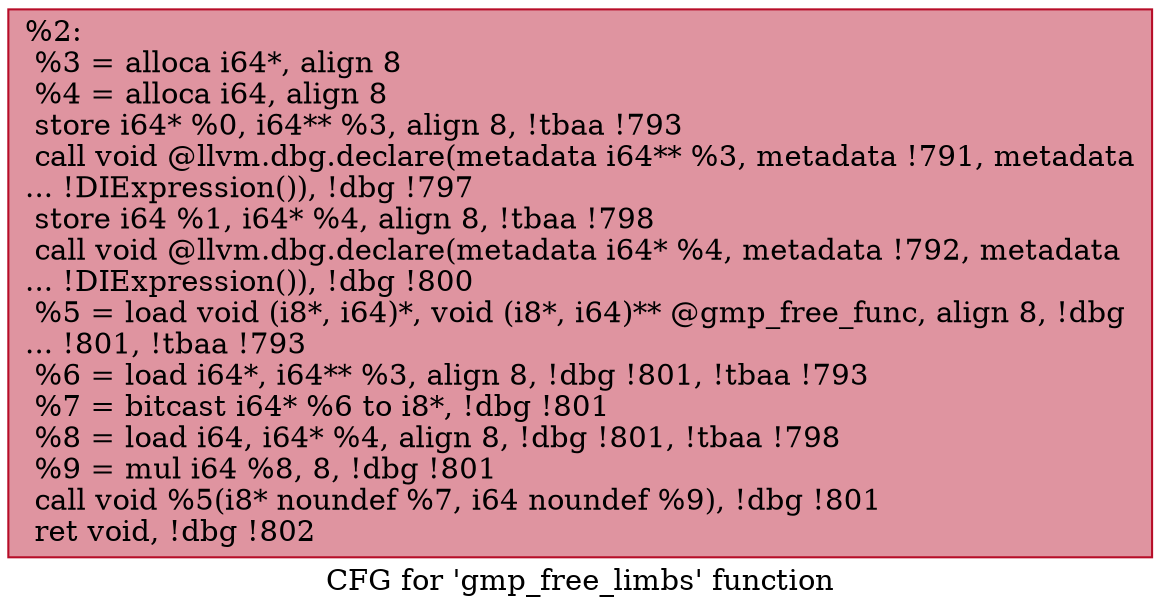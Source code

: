 digraph "CFG for 'gmp_free_limbs' function" {
	label="CFG for 'gmp_free_limbs' function";

	Node0x2615be0 [shape=record,color="#b70d28ff", style=filled, fillcolor="#b70d2870",label="{%2:\l  %3 = alloca i64*, align 8\l  %4 = alloca i64, align 8\l  store i64* %0, i64** %3, align 8, !tbaa !793\l  call void @llvm.dbg.declare(metadata i64** %3, metadata !791, metadata\l... !DIExpression()), !dbg !797\l  store i64 %1, i64* %4, align 8, !tbaa !798\l  call void @llvm.dbg.declare(metadata i64* %4, metadata !792, metadata\l... !DIExpression()), !dbg !800\l  %5 = load void (i8*, i64)*, void (i8*, i64)** @gmp_free_func, align 8, !dbg\l... !801, !tbaa !793\l  %6 = load i64*, i64** %3, align 8, !dbg !801, !tbaa !793\l  %7 = bitcast i64* %6 to i8*, !dbg !801\l  %8 = load i64, i64* %4, align 8, !dbg !801, !tbaa !798\l  %9 = mul i64 %8, 8, !dbg !801\l  call void %5(i8* noundef %7, i64 noundef %9), !dbg !801\l  ret void, !dbg !802\l}"];
}
